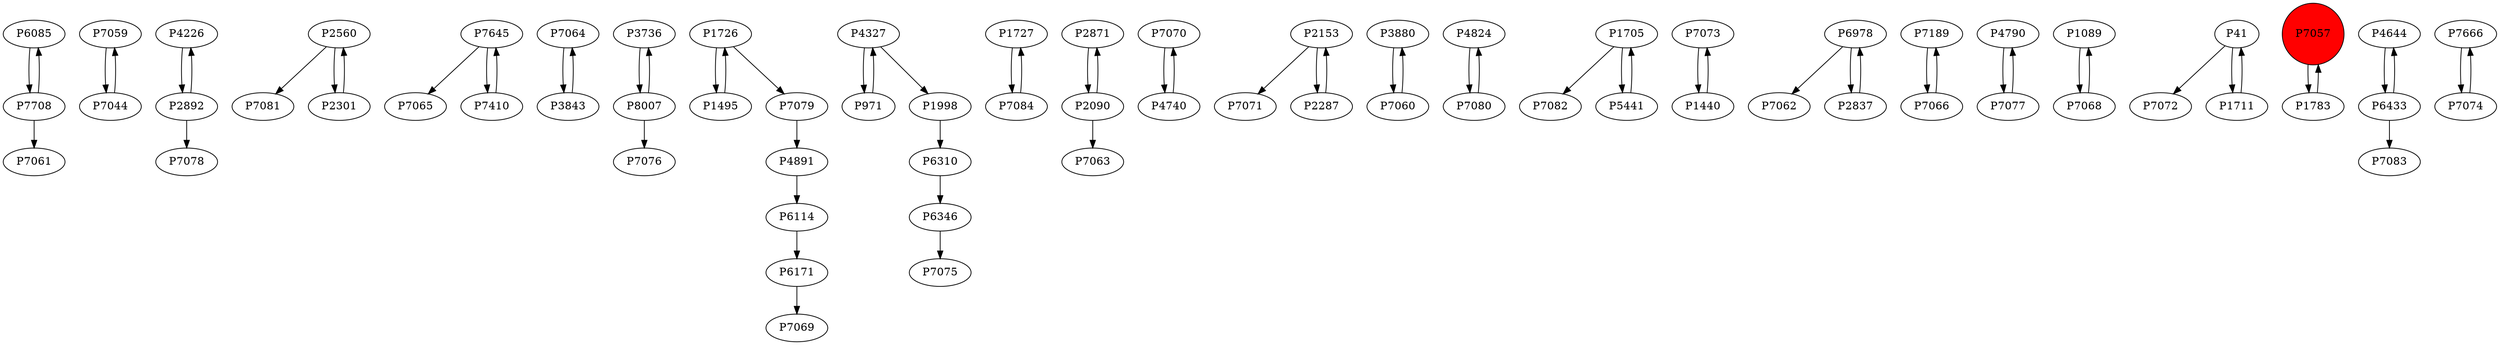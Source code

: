 digraph {
	P6085 -> P7708
	P7059 -> P7044
	P4226 -> P2892
	P2560 -> P7081
	P7645 -> P7065
	P7064 -> P3843
	P3736 -> P8007
	P6114 -> P6171
	P4327 -> P971
	P1727 -> P7084
	P2871 -> P2090
	P2560 -> P2301
	P2090 -> P2871
	P1495 -> P1726
	P7070 -> P4740
	P2153 -> P7071
	P2301 -> P2560
	P3880 -> P7060
	P971 -> P4327
	P4824 -> P7080
	P7079 -> P4891
	P7060 -> P3880
	P1705 -> P7082
	P7708 -> P7061
	P1705 -> P5441
	P7073 -> P1440
	P6978 -> P7062
	P4891 -> P6114
	P6346 -> P7075
	P6310 -> P6346
	P7645 -> P7410
	P7189 -> P7066
	P4790 -> P7077
	P7044 -> P7059
	P2153 -> P2287
	P1089 -> P7068
	P41 -> P7072
	P7057 -> P1783
	P7077 -> P4790
	P4644 -> P6433
	P1998 -> P6310
	P4327 -> P1998
	P7708 -> P6085
	P2287 -> P2153
	P2090 -> P7063
	P8007 -> P3736
	P5441 -> P1705
	P1726 -> P1495
	P2892 -> P7078
	P7084 -> P1727
	P7068 -> P1089
	P7666 -> P7074
	P6978 -> P2837
	P7410 -> P7645
	P1783 -> P7057
	P1440 -> P7073
	P2892 -> P4226
	P7080 -> P4824
	P6433 -> P4644
	P8007 -> P7076
	P1726 -> P7079
	P2837 -> P6978
	P41 -> P1711
	P7074 -> P7666
	P3843 -> P7064
	P7066 -> P7189
	P6171 -> P7069
	P4740 -> P7070
	P1711 -> P41
	P6433 -> P7083
	P7057 [shape=circle]
	P7057 [style=filled]
	P7057 [fillcolor=red]
}